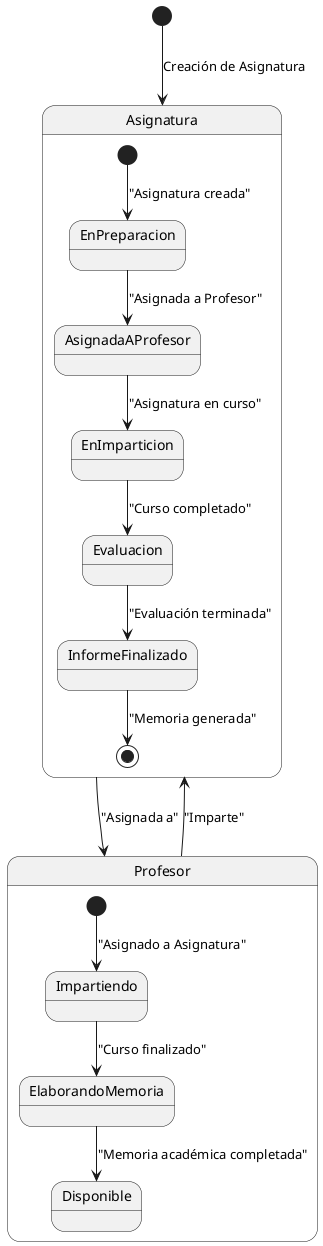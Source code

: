 @startuml

[*] --> Asignatura : Creación de Asignatura

state Asignatura {
    [*] --> EnPreparacion : "Asignatura creada"
    EnPreparacion --> AsignadaAProfesor : "Asignada a Profesor"
    AsignadaAProfesor --> EnImparticion : "Asignatura en curso"
    EnImparticion --> Evaluacion : "Curso completado"
    Evaluacion --> InformeFinalizado : "Evaluación terminada"
    InformeFinalizado --> [*] : "Memoria generada"
}

state Profesor {
    [*] --> Impartiendo : "Asignado a Asignatura"
    Impartiendo --> ElaborandoMemoria : "Curso finalizado"
    ElaborandoMemoria --> Disponible : "Memoria académica completada"
}

Asignatura --> Profesor : "Asignada a"
Profesor --> Asignatura : "Imparte"

@enduml
